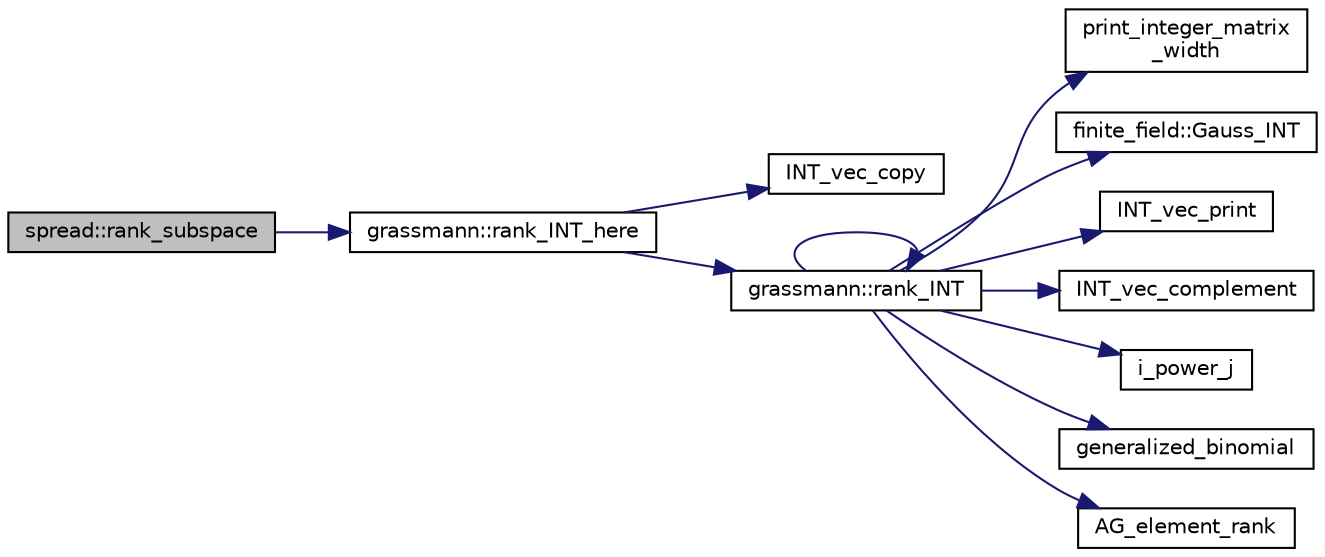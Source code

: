 digraph "spread::rank_subspace"
{
  edge [fontname="Helvetica",fontsize="10",labelfontname="Helvetica",labelfontsize="10"];
  node [fontname="Helvetica",fontsize="10",shape=record];
  rankdir="LR";
  Node2751 [label="spread::rank_subspace",height=0.2,width=0.4,color="black", fillcolor="grey75", style="filled", fontcolor="black"];
  Node2751 -> Node2752 [color="midnightblue",fontsize="10",style="solid",fontname="Helvetica"];
  Node2752 [label="grassmann::rank_INT_here",height=0.2,width=0.4,color="black", fillcolor="white", style="filled",URL="$df/d02/classgrassmann.html#aaeab144aec85ec523f5a4d614a86d8d7"];
  Node2752 -> Node2753 [color="midnightblue",fontsize="10",style="solid",fontname="Helvetica"];
  Node2753 [label="INT_vec_copy",height=0.2,width=0.4,color="black", fillcolor="white", style="filled",URL="$df/dbf/sajeeb_8_c.html#ac2d875e27e009af6ec04d17254d11075"];
  Node2752 -> Node2754 [color="midnightblue",fontsize="10",style="solid",fontname="Helvetica"];
  Node2754 [label="grassmann::rank_INT",height=0.2,width=0.4,color="black", fillcolor="white", style="filled",URL="$df/d02/classgrassmann.html#a1fa95ce7ecebd48b04c7a0dc75491184"];
  Node2754 -> Node2755 [color="midnightblue",fontsize="10",style="solid",fontname="Helvetica"];
  Node2755 [label="print_integer_matrix\l_width",height=0.2,width=0.4,color="black", fillcolor="white", style="filled",URL="$d5/db4/io__and__os_8h.html#aa78f3e73fc2179251bd15adbcc31573f"];
  Node2754 -> Node2756 [color="midnightblue",fontsize="10",style="solid",fontname="Helvetica"];
  Node2756 [label="finite_field::Gauss_INT",height=0.2,width=0.4,color="black", fillcolor="white", style="filled",URL="$df/d5a/classfinite__field.html#adb676d2e80341b53751326e3a58beb11"];
  Node2754 -> Node2757 [color="midnightblue",fontsize="10",style="solid",fontname="Helvetica"];
  Node2757 [label="INT_vec_print",height=0.2,width=0.4,color="black", fillcolor="white", style="filled",URL="$df/dbf/sajeeb_8_c.html#a79a5901af0b47dd0d694109543c027fe"];
  Node2754 -> Node2758 [color="midnightblue",fontsize="10",style="solid",fontname="Helvetica"];
  Node2758 [label="INT_vec_complement",height=0.2,width=0.4,color="black", fillcolor="white", style="filled",URL="$d5/db4/io__and__os_8h.html#a2a0a724647575fcd3090c763985eb81a"];
  Node2754 -> Node2759 [color="midnightblue",fontsize="10",style="solid",fontname="Helvetica"];
  Node2759 [label="i_power_j",height=0.2,width=0.4,color="black", fillcolor="white", style="filled",URL="$de/dc5/algebra__and__number__theory_8h.html#a39b321523e8957d701618bb5cac542b5"];
  Node2754 -> Node2760 [color="midnightblue",fontsize="10",style="solid",fontname="Helvetica"];
  Node2760 [label="generalized_binomial",height=0.2,width=0.4,color="black", fillcolor="white", style="filled",URL="$d2/d7c/combinatorics_8_c.html#a24762dc22e45175d18ec1ec1d2556ae8"];
  Node2754 -> Node2754 [color="midnightblue",fontsize="10",style="solid",fontname="Helvetica"];
  Node2754 -> Node2761 [color="midnightblue",fontsize="10",style="solid",fontname="Helvetica"];
  Node2761 [label="AG_element_rank",height=0.2,width=0.4,color="black", fillcolor="white", style="filled",URL="$d4/d67/geometry_8h.html#ab2ac908d07dd8038fd996e26bdc75c17"];
}
